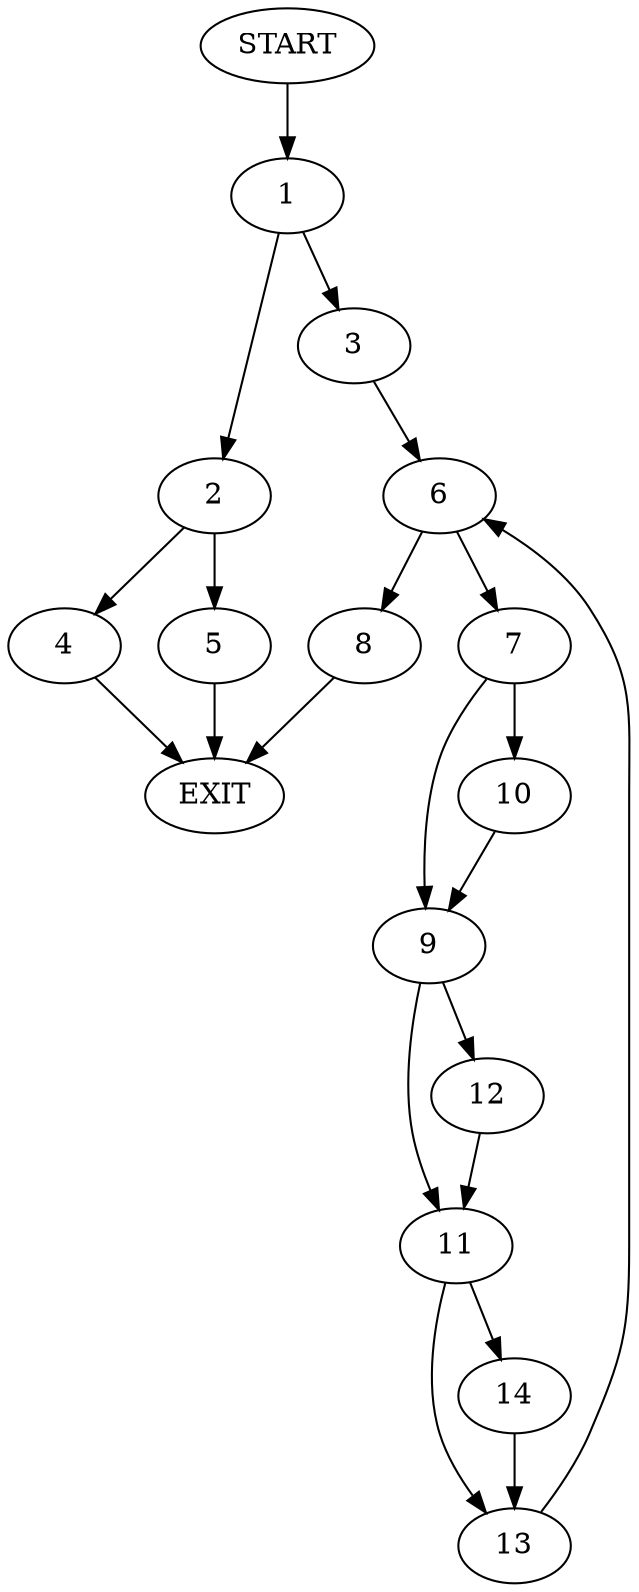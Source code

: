 digraph {
0 [label="START"]
15 [label="EXIT"]
0 -> 1
1 -> 2
1 -> 3
2 -> 4
2 -> 5
3 -> 6
6 -> 7
6 -> 8
7 -> 9
7 -> 10
8 -> 15
9 -> 11
9 -> 12
10 -> 9
12 -> 11
11 -> 13
11 -> 14
14 -> 13
13 -> 6
5 -> 15
4 -> 15
}
